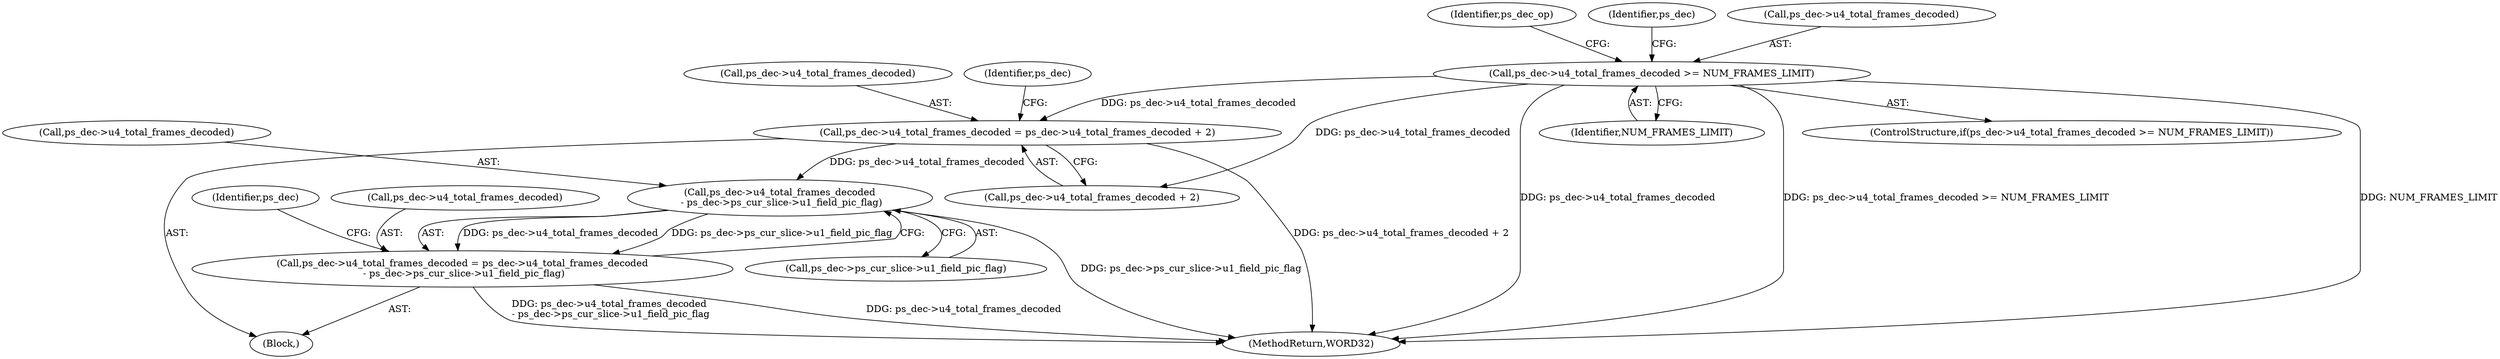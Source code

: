 digraph "0_Android_326fe991a4b7971e8aeaf4ac775491dd8abd85bb@pointer" {
"1001956" [label="(Call,ps_dec->u4_total_frames_decoded = ps_dec->u4_total_frames_decoded + 2)"];
"1000456" [label="(Call,ps_dec->u4_total_frames_decoded >= NUM_FRAMES_LIMIT)"];
"1001969" [label="(Call,ps_dec->u4_total_frames_decoded\n - ps_dec->ps_cur_slice->u1_field_pic_flag)"];
"1001965" [label="(Call,ps_dec->u4_total_frames_decoded = ps_dec->u4_total_frames_decoded\n - ps_dec->ps_cur_slice->u1_field_pic_flag)"];
"1001969" [label="(Call,ps_dec->u4_total_frames_decoded\n - ps_dec->ps_cur_slice->u1_field_pic_flag)"];
"1000456" [label="(Call,ps_dec->u4_total_frames_decoded >= NUM_FRAMES_LIMIT)"];
"1000464" [label="(Identifier,ps_dec_op)"];
"1001967" [label="(Identifier,ps_dec)"];
"1000460" [label="(Identifier,NUM_FRAMES_LIMIT)"];
"1001957" [label="(Call,ps_dec->u4_total_frames_decoded)"];
"1000471" [label="(Identifier,ps_dec)"];
"1001981" [label="(Identifier,ps_dec)"];
"1001956" [label="(Call,ps_dec->u4_total_frames_decoded = ps_dec->u4_total_frames_decoded + 2)"];
"1001973" [label="(Call,ps_dec->ps_cur_slice->u1_field_pic_flag)"];
"1001960" [label="(Call,ps_dec->u4_total_frames_decoded + 2)"];
"1000455" [label="(ControlStructure,if(ps_dec->u4_total_frames_decoded >= NUM_FRAMES_LIMIT))"];
"1001966" [label="(Call,ps_dec->u4_total_frames_decoded)"];
"1001965" [label="(Call,ps_dec->u4_total_frames_decoded = ps_dec->u4_total_frames_decoded\n - ps_dec->ps_cur_slice->u1_field_pic_flag)"];
"1001970" [label="(Call,ps_dec->u4_total_frames_decoded)"];
"1001821" [label="(Block,)"];
"1002147" [label="(MethodReturn,WORD32)"];
"1000457" [label="(Call,ps_dec->u4_total_frames_decoded)"];
"1001956" -> "1001821"  [label="AST: "];
"1001956" -> "1001960"  [label="CFG: "];
"1001957" -> "1001956"  [label="AST: "];
"1001960" -> "1001956"  [label="AST: "];
"1001967" -> "1001956"  [label="CFG: "];
"1001956" -> "1002147"  [label="DDG: ps_dec->u4_total_frames_decoded + 2"];
"1000456" -> "1001956"  [label="DDG: ps_dec->u4_total_frames_decoded"];
"1001956" -> "1001969"  [label="DDG: ps_dec->u4_total_frames_decoded"];
"1000456" -> "1000455"  [label="AST: "];
"1000456" -> "1000460"  [label="CFG: "];
"1000457" -> "1000456"  [label="AST: "];
"1000460" -> "1000456"  [label="AST: "];
"1000464" -> "1000456"  [label="CFG: "];
"1000471" -> "1000456"  [label="CFG: "];
"1000456" -> "1002147"  [label="DDG: NUM_FRAMES_LIMIT"];
"1000456" -> "1002147"  [label="DDG: ps_dec->u4_total_frames_decoded"];
"1000456" -> "1002147"  [label="DDG: ps_dec->u4_total_frames_decoded >= NUM_FRAMES_LIMIT"];
"1000456" -> "1001960"  [label="DDG: ps_dec->u4_total_frames_decoded"];
"1001969" -> "1001965"  [label="AST: "];
"1001969" -> "1001973"  [label="CFG: "];
"1001970" -> "1001969"  [label="AST: "];
"1001973" -> "1001969"  [label="AST: "];
"1001965" -> "1001969"  [label="CFG: "];
"1001969" -> "1002147"  [label="DDG: ps_dec->ps_cur_slice->u1_field_pic_flag"];
"1001969" -> "1001965"  [label="DDG: ps_dec->u4_total_frames_decoded"];
"1001969" -> "1001965"  [label="DDG: ps_dec->ps_cur_slice->u1_field_pic_flag"];
"1001965" -> "1001821"  [label="AST: "];
"1001966" -> "1001965"  [label="AST: "];
"1001981" -> "1001965"  [label="CFG: "];
"1001965" -> "1002147"  [label="DDG: ps_dec->u4_total_frames_decoded"];
"1001965" -> "1002147"  [label="DDG: ps_dec->u4_total_frames_decoded\n - ps_dec->ps_cur_slice->u1_field_pic_flag"];
}
